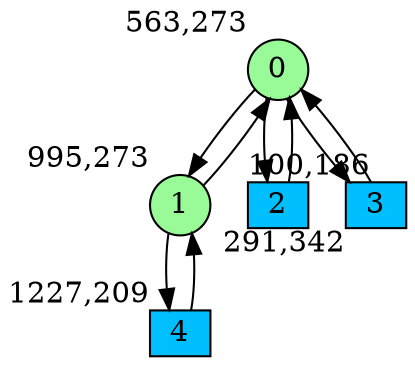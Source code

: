 digraph G {
graph [bgcolor=white]
node [shape=circle, style = filled, fillcolor=white,fixedsize=true, width=0.4, height=0.3 ]
0[xlabel="563,273", pos = "7.23438,1.07813!", fillcolor=palegreen ];
1[xlabel="995,273", pos = "13.9844,1.07813!", fillcolor=palegreen ];
2[xlabel="100,186", pos = "0,2.4375!", fillcolor=deepskyblue, shape=box ];
3[xlabel="291,342", pos = "2.98438,0!", fillcolor=deepskyblue, shape=box ];
4[xlabel="1227,209", pos = "17.6094,2.07813!", fillcolor=deepskyblue, shape=box ];
0->1 ;
0->2 ;
0->3 ;
1->0 ;
1->4 ;
2->0 ;
3->0 ;
4->1 ;
}
